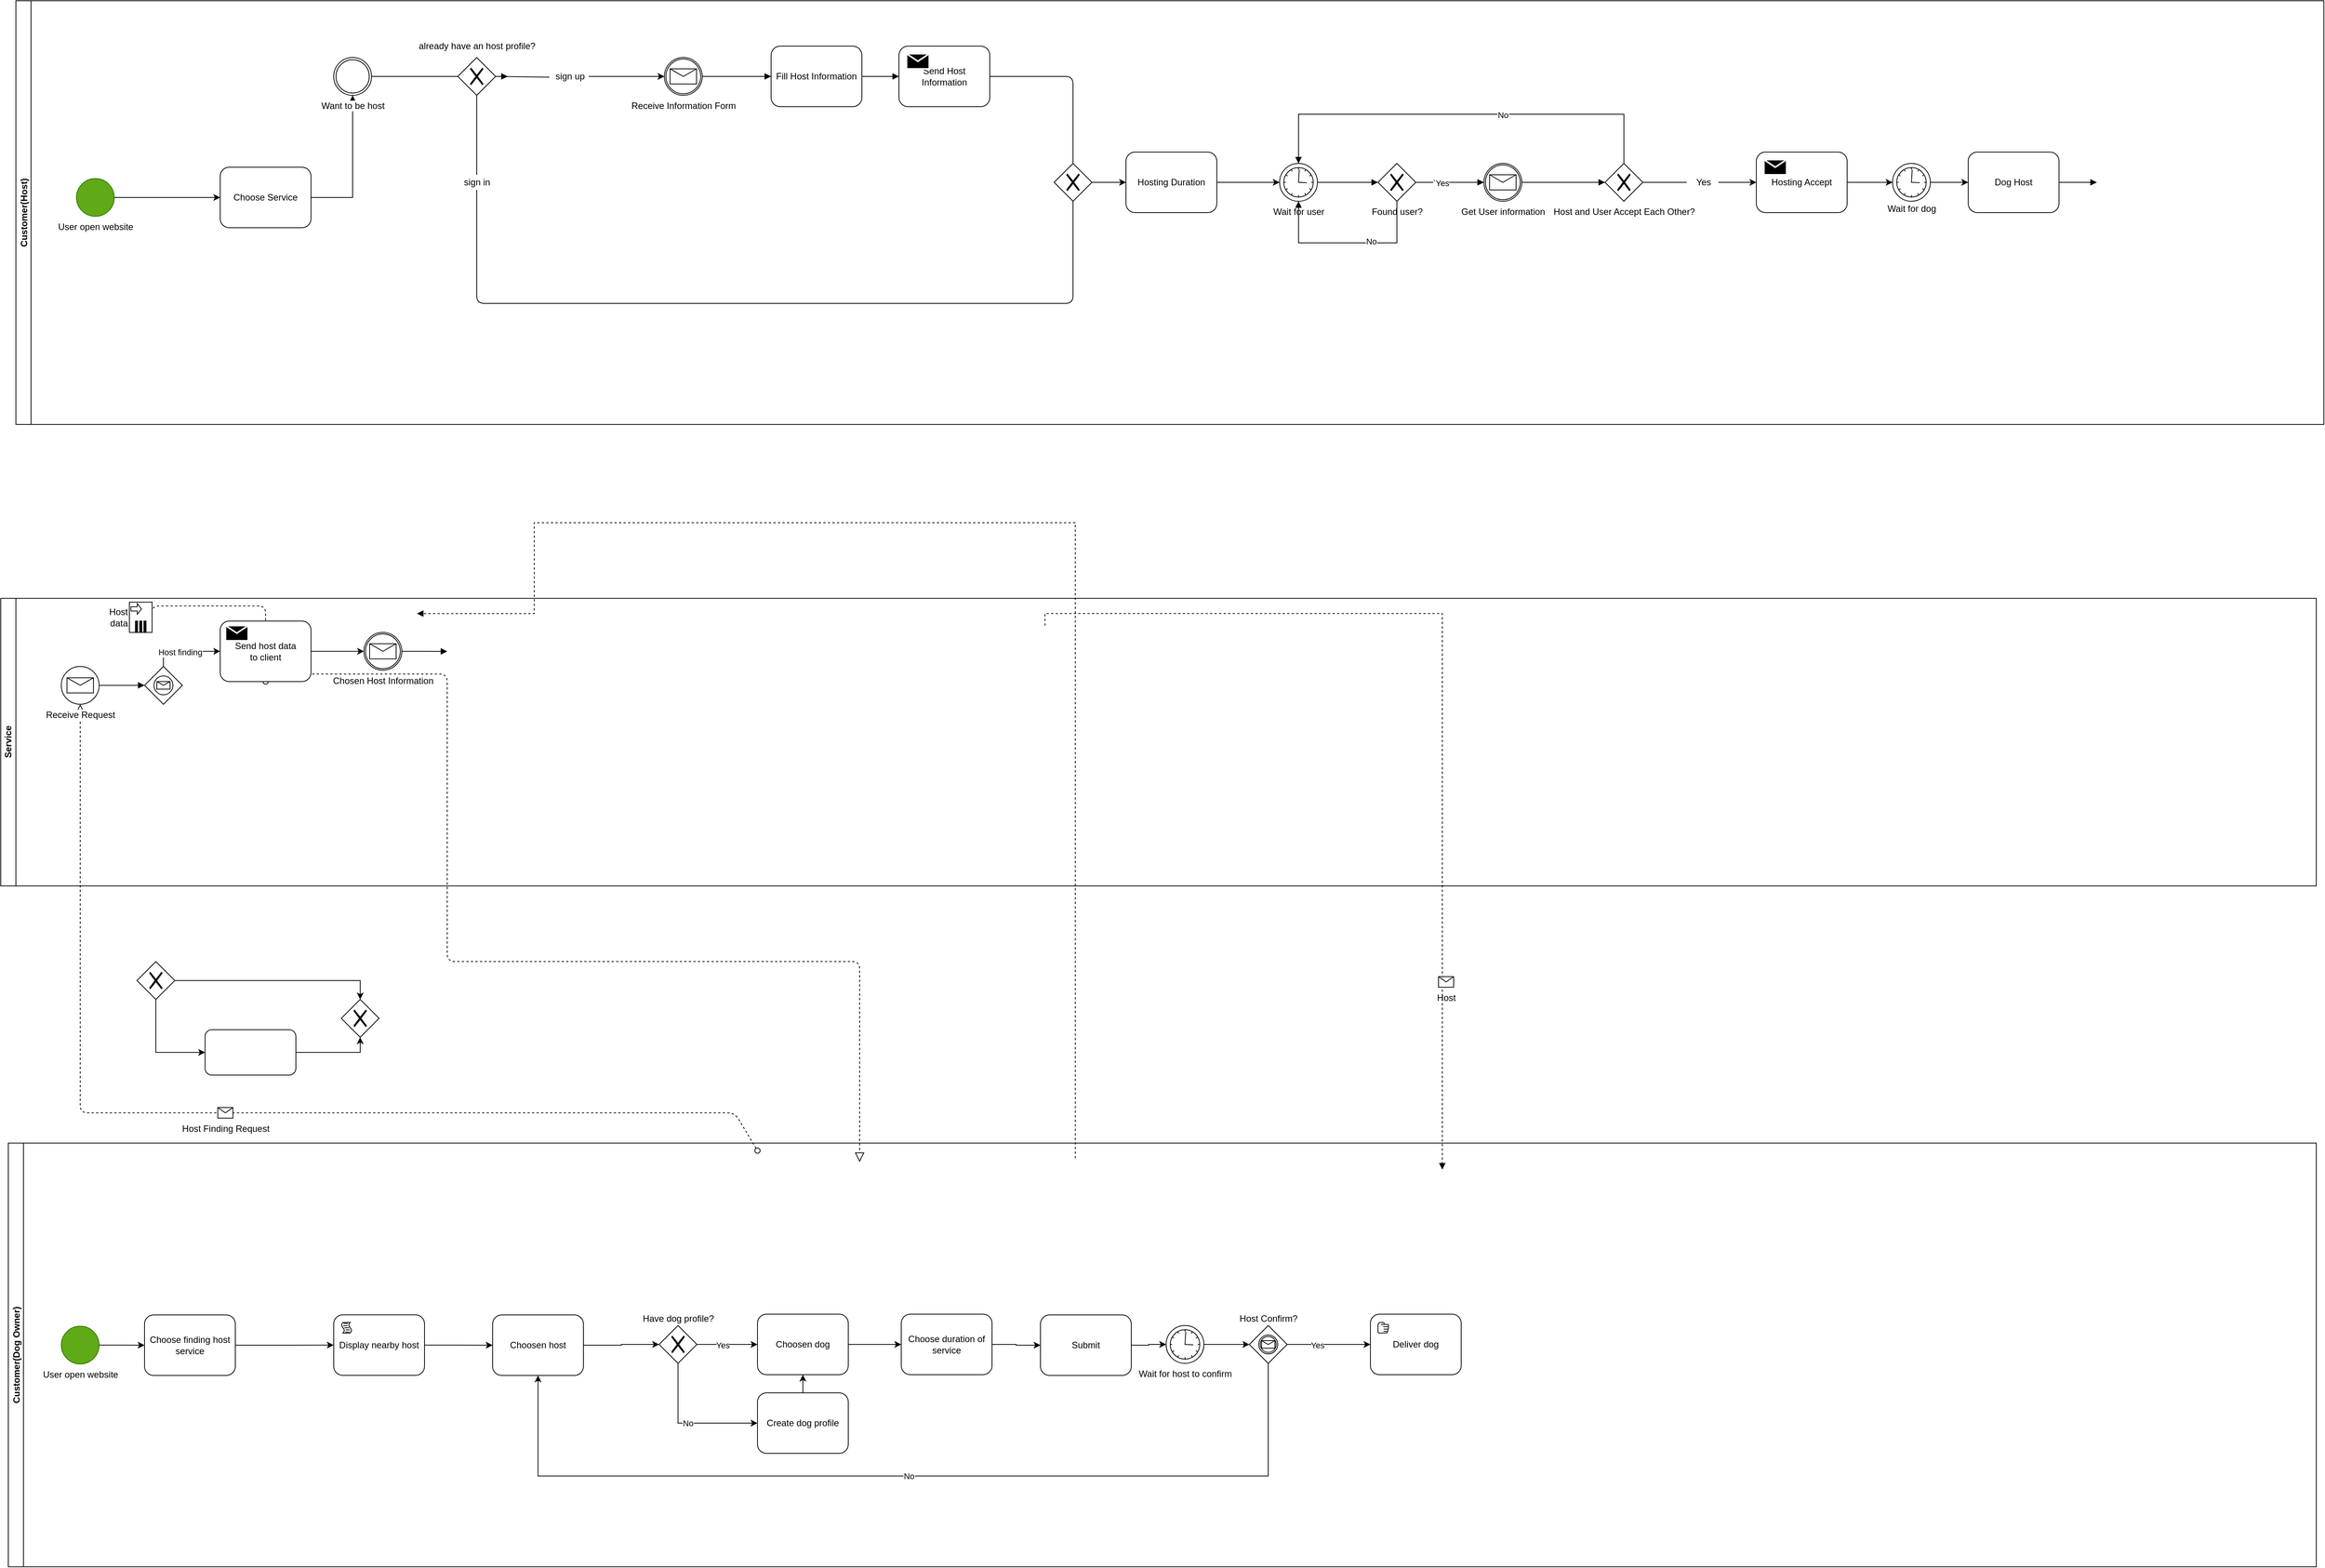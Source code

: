 <mxfile version="14.2.9" type="github">
  <diagram id="prtHgNgQTEPvFCAcTncT" name="Page-1">
    <mxGraphModel dx="865" dy="2821" grid="1" gridSize="10" guides="1" tooltips="1" connect="1" arrows="1" fold="1" page="1" pageScale="1" pageWidth="827" pageHeight="1169" math="0" shadow="0">
      <root>
        <mxCell id="0" />
        <mxCell id="1" parent="0" />
        <mxCell id="zWBF7Wv0CZKXbvyfvgMt-2" value="Customer(Dog Owner)" style="swimlane;startSize=20;horizontal=0;labelPosition=center;verticalLabelPosition=middle;align=center;verticalAlign=middle;" vertex="1" parent="1">
          <mxGeometry x="170" y="-660.14" width="3050" height="560" as="geometry" />
        </mxCell>
        <mxCell id="zWBF7Wv0CZKXbvyfvgMt-4" value="&lt;span style=&quot;&quot;&gt;User open website&lt;/span&gt;" style="shape=mxgraph.bpmn.shape;html=1;verticalLabelPosition=bottom;labelBackgroundColor=#FFFFFF;verticalAlign=top;align=center;perimeter=ellipsePerimeter;outlineConnect=0;outline=standard;symbol=general;fillColor=#60a917;strokeColor=#2D7600;" vertex="1" parent="zWBF7Wv0CZKXbvyfvgMt-2">
          <mxGeometry x="70" y="242" width="50" height="50" as="geometry" />
        </mxCell>
        <mxCell id="zWBF7Wv0CZKXbvyfvgMt-94" style="edgeStyle=orthogonalEdgeStyle;rounded=0;orthogonalLoop=1;jettySize=auto;html=1;startArrow=none;startFill=0;endArrow=block;endFill=1;entryX=0.5;entryY=0;entryDx=0;entryDy=0;" edge="1" parent="zWBF7Wv0CZKXbvyfvgMt-2" source="zWBF7Wv0CZKXbvyfvgMt-93">
          <mxGeometry relative="1" as="geometry">
            <mxPoint x="1545" y="35.0" as="targetPoint" />
            <Array as="points">
              <mxPoint x="2035" y="-70" />
              <mxPoint x="1545" y="-70" />
            </Array>
          </mxGeometry>
        </mxCell>
        <mxCell id="zWBF7Wv0CZKXbvyfvgMt-95" value="No" style="edgeLabel;html=1;align=center;verticalAlign=middle;resizable=0;points=[];" vertex="1" connectable="0" parent="zWBF7Wv0CZKXbvyfvgMt-94">
          <mxGeometry x="-0.203" y="3" relative="1" as="geometry">
            <mxPoint as="offset" />
          </mxGeometry>
        </mxCell>
        <mxCell id="zWBF7Wv0CZKXbvyfvgMt-184" style="edgeStyle=orthogonalEdgeStyle;rounded=0;orthogonalLoop=1;jettySize=auto;html=1;exitX=1;exitY=0.5;exitDx=0;exitDy=0;entryX=0;entryY=0.5;entryDx=0;entryDy=0;" edge="1" parent="zWBF7Wv0CZKXbvyfvgMt-2" source="zWBF7Wv0CZKXbvyfvgMt-153" target="zWBF7Wv0CZKXbvyfvgMt-154">
          <mxGeometry relative="1" as="geometry" />
        </mxCell>
        <mxCell id="zWBF7Wv0CZKXbvyfvgMt-153" value="Choose finding host&lt;br&gt;service" style="shape=ext;rounded=1;html=1;whiteSpace=wrap;" vertex="1" parent="zWBF7Wv0CZKXbvyfvgMt-2">
          <mxGeometry x="180" y="227.14" width="120" height="80" as="geometry" />
        </mxCell>
        <mxCell id="zWBF7Wv0CZKXbvyfvgMt-151" style="edgeStyle=orthogonalEdgeStyle;rounded=0;orthogonalLoop=1;jettySize=auto;html=1;exitX=1;exitY=0.5;exitDx=0;exitDy=0;entryX=0;entryY=0.5;entryDx=0;entryDy=0;" edge="1" parent="zWBF7Wv0CZKXbvyfvgMt-2" source="zWBF7Wv0CZKXbvyfvgMt-4" target="zWBF7Wv0CZKXbvyfvgMt-153">
          <mxGeometry relative="1" as="geometry">
            <mxPoint x="170" y="266.64" as="targetPoint" />
          </mxGeometry>
        </mxCell>
        <mxCell id="zWBF7Wv0CZKXbvyfvgMt-163" style="edgeStyle=orthogonalEdgeStyle;rounded=0;orthogonalLoop=1;jettySize=auto;html=1;exitX=1;exitY=0.5;exitDx=0;exitDy=0;entryX=0;entryY=0.5;entryDx=0;entryDy=0;" edge="1" parent="zWBF7Wv0CZKXbvyfvgMt-2" source="zWBF7Wv0CZKXbvyfvgMt-154" target="zWBF7Wv0CZKXbvyfvgMt-155">
          <mxGeometry relative="1" as="geometry" />
        </mxCell>
        <mxCell id="zWBF7Wv0CZKXbvyfvgMt-154" value="Display nearby host" style="shape=ext;rounded=1;html=1;whiteSpace=wrap;" vertex="1" parent="zWBF7Wv0CZKXbvyfvgMt-2">
          <mxGeometry x="430" y="227" width="120" height="80" as="geometry" />
        </mxCell>
        <mxCell id="zWBF7Wv0CZKXbvyfvgMt-164" style="edgeStyle=orthogonalEdgeStyle;rounded=0;orthogonalLoop=1;jettySize=auto;html=1;exitX=1;exitY=0.5;exitDx=0;exitDy=0;entryX=0;entryY=0.5;entryDx=0;entryDy=0;" edge="1" parent="zWBF7Wv0CZKXbvyfvgMt-2" source="zWBF7Wv0CZKXbvyfvgMt-155" target="zWBF7Wv0CZKXbvyfvgMt-157">
          <mxGeometry relative="1" as="geometry" />
        </mxCell>
        <mxCell id="zWBF7Wv0CZKXbvyfvgMt-155" value="Choosen host" style="shape=ext;rounded=1;html=1;whiteSpace=wrap;" vertex="1" parent="zWBF7Wv0CZKXbvyfvgMt-2">
          <mxGeometry x="640" y="227.14" width="120" height="80" as="geometry" />
        </mxCell>
        <mxCell id="zWBF7Wv0CZKXbvyfvgMt-157" value="Have dog profile?" style="shape=mxgraph.bpmn.shape;html=1;verticalLabelPosition=top;labelBackgroundColor=#ffffff;verticalAlign=bottom;align=center;perimeter=rhombusPerimeter;background=gateway;outlineConnect=0;outline=none;symbol=exclusiveGw;labelPosition=center;" vertex="1" parent="zWBF7Wv0CZKXbvyfvgMt-2">
          <mxGeometry x="860" y="241.14" width="50" height="50" as="geometry" />
        </mxCell>
        <mxCell id="zWBF7Wv0CZKXbvyfvgMt-158" value="Create dog profile" style="shape=ext;rounded=1;html=1;whiteSpace=wrap;" vertex="1" parent="zWBF7Wv0CZKXbvyfvgMt-2">
          <mxGeometry x="990" y="330.14" width="120" height="80" as="geometry" />
        </mxCell>
        <mxCell id="zWBF7Wv0CZKXbvyfvgMt-159" value="No" style="edgeStyle=orthogonalEdgeStyle;rounded=0;orthogonalLoop=1;jettySize=auto;html=1;exitX=0.5;exitY=1;exitDx=0;exitDy=0;entryX=0;entryY=0.5;entryDx=0;entryDy=0;" edge="1" parent="zWBF7Wv0CZKXbvyfvgMt-2" source="zWBF7Wv0CZKXbvyfvgMt-157" target="zWBF7Wv0CZKXbvyfvgMt-158">
          <mxGeometry relative="1" as="geometry">
            <mxPoint x="885.471" y="390.14" as="targetPoint" />
          </mxGeometry>
        </mxCell>
        <mxCell id="zWBF7Wv0CZKXbvyfvgMt-183" style="edgeStyle=orthogonalEdgeStyle;rounded=0;orthogonalLoop=1;jettySize=auto;html=1;exitX=1;exitY=0.5;exitDx=0;exitDy=0;entryX=0;entryY=0.5;entryDx=0;entryDy=0;" edge="1" parent="zWBF7Wv0CZKXbvyfvgMt-2" source="zWBF7Wv0CZKXbvyfvgMt-165" target="zWBF7Wv0CZKXbvyfvgMt-181">
          <mxGeometry relative="1" as="geometry" />
        </mxCell>
        <mxCell id="zWBF7Wv0CZKXbvyfvgMt-165" value="Choose duration of service" style="shape=ext;rounded=1;html=1;whiteSpace=wrap;" vertex="1" parent="zWBF7Wv0CZKXbvyfvgMt-2">
          <mxGeometry x="1180" y="226.14" width="120" height="80" as="geometry" />
        </mxCell>
        <mxCell id="zWBF7Wv0CZKXbvyfvgMt-160" style="edgeStyle=orthogonalEdgeStyle;rounded=0;orthogonalLoop=1;jettySize=auto;html=1;exitX=1;exitY=0.5;exitDx=0;exitDy=0;" edge="1" parent="zWBF7Wv0CZKXbvyfvgMt-2" source="zWBF7Wv0CZKXbvyfvgMt-157">
          <mxGeometry relative="1" as="geometry">
            <mxPoint x="990" y="266.14" as="targetPoint" />
          </mxGeometry>
        </mxCell>
        <mxCell id="zWBF7Wv0CZKXbvyfvgMt-161" value="Yes" style="edgeLabel;html=1;align=center;verticalAlign=middle;resizable=0;points=[];" vertex="1" connectable="0" parent="zWBF7Wv0CZKXbvyfvgMt-160">
          <mxGeometry x="-0.167" y="-1" relative="1" as="geometry">
            <mxPoint as="offset" />
          </mxGeometry>
        </mxCell>
        <mxCell id="zWBF7Wv0CZKXbvyfvgMt-170" style="edgeStyle=orthogonalEdgeStyle;rounded=0;orthogonalLoop=1;jettySize=auto;html=1;exitX=1;exitY=0.5;exitDx=0;exitDy=0;entryX=0;entryY=0.5;entryDx=0;entryDy=0;" edge="1" parent="zWBF7Wv0CZKXbvyfvgMt-2" source="zWBF7Wv0CZKXbvyfvgMt-167" target="zWBF7Wv0CZKXbvyfvgMt-172">
          <mxGeometry relative="1" as="geometry">
            <mxPoint x="1430.0" y="267.14" as="targetPoint" />
          </mxGeometry>
        </mxCell>
        <mxCell id="zWBF7Wv0CZKXbvyfvgMt-167" value="Wait for host to confirm" style="shape=mxgraph.bpmn.shape;html=1;verticalLabelPosition=bottom;labelBackgroundColor=#ffffff;verticalAlign=top;align=center;perimeter=ellipsePerimeter;outlineConnect=0;outline=standard;symbol=timer;" vertex="1" parent="zWBF7Wv0CZKXbvyfvgMt-2">
          <mxGeometry x="1530" y="241.14" width="50" height="50" as="geometry" />
        </mxCell>
        <mxCell id="zWBF7Wv0CZKXbvyfvgMt-172" value="Host Confirm?" style="shape=mxgraph.bpmn.shape;html=1;verticalLabelPosition=top;labelBackgroundColor=#ffffff;verticalAlign=bottom;align=center;perimeter=rhombusPerimeter;background=gateway;outlineConnect=0;outline=catching;symbol=message;labelPosition=center;" vertex="1" parent="zWBF7Wv0CZKXbvyfvgMt-2">
          <mxGeometry x="1640" y="241.14" width="50" height="50" as="geometry" />
        </mxCell>
        <mxCell id="zWBF7Wv0CZKXbvyfvgMt-173" value="No" style="edgeStyle=orthogonalEdgeStyle;rounded=0;orthogonalLoop=1;jettySize=auto;html=1;exitX=0.5;exitY=1;exitDx=0;exitDy=0;entryX=0.5;entryY=1;entryDx=0;entryDy=0;" edge="1" parent="zWBF7Wv0CZKXbvyfvgMt-2" source="zWBF7Wv0CZKXbvyfvgMt-172" target="zWBF7Wv0CZKXbvyfvgMt-155">
          <mxGeometry relative="1" as="geometry">
            <mxPoint x="1475" y="440.14" as="targetPoint" />
            <Array as="points">
              <mxPoint x="1665" y="440" />
              <mxPoint x="700" y="440" />
            </Array>
          </mxGeometry>
        </mxCell>
        <mxCell id="zWBF7Wv0CZKXbvyfvgMt-176" value="Deliver dog" style="shape=ext;rounded=1;html=1;whiteSpace=wrap;" vertex="1" parent="zWBF7Wv0CZKXbvyfvgMt-2">
          <mxGeometry x="1800" y="226.14" width="120" height="80" as="geometry" />
        </mxCell>
        <mxCell id="zWBF7Wv0CZKXbvyfvgMt-174" style="edgeStyle=orthogonalEdgeStyle;rounded=0;orthogonalLoop=1;jettySize=auto;html=1;exitX=1;exitY=0.5;exitDx=0;exitDy=0;entryX=0;entryY=0.5;entryDx=0;entryDy=0;" edge="1" parent="zWBF7Wv0CZKXbvyfvgMt-2" source="zWBF7Wv0CZKXbvyfvgMt-172" target="zWBF7Wv0CZKXbvyfvgMt-176">
          <mxGeometry relative="1" as="geometry">
            <mxPoint x="1600" y="266.14" as="targetPoint" />
          </mxGeometry>
        </mxCell>
        <mxCell id="zWBF7Wv0CZKXbvyfvgMt-175" value="Yes" style="edgeLabel;html=1;align=center;verticalAlign=middle;resizable=0;points=[];" vertex="1" connectable="0" parent="zWBF7Wv0CZKXbvyfvgMt-174">
          <mxGeometry x="-0.28" y="-1" relative="1" as="geometry">
            <mxPoint as="offset" />
          </mxGeometry>
        </mxCell>
        <mxCell id="zWBF7Wv0CZKXbvyfvgMt-177" value="" style="shape=mxgraph.bpmn.manual_task;html=1;outlineConnect=0;" vertex="1" parent="zWBF7Wv0CZKXbvyfvgMt-2">
          <mxGeometry x="1810" y="237.14" width="14" height="14" as="geometry" />
        </mxCell>
        <mxCell id="zWBF7Wv0CZKXbvyfvgMt-180" style="edgeStyle=orthogonalEdgeStyle;rounded=0;orthogonalLoop=1;jettySize=auto;html=1;exitX=1;exitY=0.5;exitDx=0;exitDy=0;entryX=0;entryY=0.5;entryDx=0;entryDy=0;" edge="1" parent="zWBF7Wv0CZKXbvyfvgMt-2" source="zWBF7Wv0CZKXbvyfvgMt-179" target="zWBF7Wv0CZKXbvyfvgMt-165">
          <mxGeometry relative="1" as="geometry" />
        </mxCell>
        <mxCell id="zWBF7Wv0CZKXbvyfvgMt-179" value="Choosen dog" style="shape=ext;rounded=1;html=1;whiteSpace=wrap;" vertex="1" parent="zWBF7Wv0CZKXbvyfvgMt-2">
          <mxGeometry x="990" y="226.14" width="120" height="80" as="geometry" />
        </mxCell>
        <mxCell id="zWBF7Wv0CZKXbvyfvgMt-182" style="edgeStyle=orthogonalEdgeStyle;rounded=0;orthogonalLoop=1;jettySize=auto;html=1;exitX=1;exitY=0.5;exitDx=0;exitDy=0;entryX=0;entryY=0.5;entryDx=0;entryDy=0;" edge="1" parent="zWBF7Wv0CZKXbvyfvgMt-2" source="zWBF7Wv0CZKXbvyfvgMt-181" target="zWBF7Wv0CZKXbvyfvgMt-167">
          <mxGeometry relative="1" as="geometry" />
        </mxCell>
        <mxCell id="zWBF7Wv0CZKXbvyfvgMt-181" value="Submit" style="shape=ext;rounded=1;html=1;whiteSpace=wrap;" vertex="1" parent="zWBF7Wv0CZKXbvyfvgMt-2">
          <mxGeometry x="1364" y="227.14" width="120" height="80" as="geometry" />
        </mxCell>
        <mxCell id="zWBF7Wv0CZKXbvyfvgMt-185" style="edgeStyle=orthogonalEdgeStyle;rounded=0;orthogonalLoop=1;jettySize=auto;html=1;exitX=0.5;exitY=0;exitDx=0;exitDy=0;entryX=0.5;entryY=1;entryDx=0;entryDy=0;" edge="1" parent="zWBF7Wv0CZKXbvyfvgMt-2" source="zWBF7Wv0CZKXbvyfvgMt-158" target="zWBF7Wv0CZKXbvyfvgMt-179">
          <mxGeometry relative="1" as="geometry">
            <mxPoint x="1050" y="310.14" as="targetPoint" />
          </mxGeometry>
        </mxCell>
        <mxCell id="zWBF7Wv0CZKXbvyfvgMt-186" value="" style="shape=mxgraph.bpmn.script_task;html=1;outlineConnect=0;" vertex="1" parent="zWBF7Wv0CZKXbvyfvgMt-2">
          <mxGeometry x="440" y="237.14" width="14" height="14" as="geometry" />
        </mxCell>
        <mxCell id="zWBF7Wv0CZKXbvyfvgMt-103" value="" style="startArrow=oval;startFill=0;startSize=7;endArrow=block;endFill=0;endSize=10;dashed=1;html=1;exitX=0.5;exitY=0;exitDx=0;exitDy=0;entryX=0.5;entryY=1;entryDx=0;entryDy=0;labelPosition=center;verticalLabelPosition=bottom;align=center;verticalAlign=top;" edge="1" parent="1" target="zWBF7Wv0CZKXbvyfvgMt-107">
          <mxGeometry relative="1" as="geometry">
            <mxPoint x="1160" y="-650.14" as="sourcePoint" />
            <mxPoint x="690" y="-170.14" as="targetPoint" />
            <Array as="points">
              <mxPoint x="1130" y="-700.14" />
              <mxPoint x="265" y="-700.14" />
            </Array>
          </mxGeometry>
        </mxCell>
        <mxCell id="zWBF7Wv0CZKXbvyfvgMt-104" value="Host Finding Request" style="shape=message;html=1;outlineConnect=0;labelPosition=center;verticalLabelPosition=bottom;align=center;verticalAlign=top;" vertex="1" parent="zWBF7Wv0CZKXbvyfvgMt-103">
          <mxGeometry width="20" height="14" relative="1" as="geometry">
            <mxPoint x="-10" y="-7" as="offset" />
          </mxGeometry>
        </mxCell>
        <mxCell id="zWBF7Wv0CZKXbvyfvgMt-105" value="" style="startArrow=oval;startFill=0;startSize=7;endArrow=block;endFill=0;endSize=10;dashed=1;html=1;fontColor=#000000;exitX=0.5;exitY=1;exitDx=0;exitDy=0;entryX=0.5;entryY=0;entryDx=0;entryDy=0;" edge="1" parent="1" source="zWBF7Wv0CZKXbvyfvgMt-115">
          <mxGeometry width="100" relative="1" as="geometry">
            <mxPoint x="620" y="-890.14" as="sourcePoint" />
            <mxPoint x="1295" y="-635.14" as="targetPoint" />
            <Array as="points">
              <mxPoint x="510" y="-1280.14" />
              <mxPoint x="750" y="-1280.14" />
              <mxPoint x="750" y="-980.14" />
              <mxPoint x="750" y="-900.14" />
              <mxPoint x="1295" y="-900.14" />
            </Array>
          </mxGeometry>
        </mxCell>
        <mxCell id="zWBF7Wv0CZKXbvyfvgMt-106" value="Service" style="swimlane;html=1;startSize=20;horizontal=0;" vertex="1" parent="1">
          <mxGeometry x="160" y="-1380.14" width="3060" height="380.14" as="geometry" />
        </mxCell>
        <mxCell id="zWBF7Wv0CZKXbvyfvgMt-107" value="Receive Request" style="shape=mxgraph.bpmn.shape;html=1;verticalLabelPosition=bottom;labelBackgroundColor=#FFFFFF;verticalAlign=top;align=center;perimeter=ellipsePerimeter;outlineConnect=0;outline=standard;symbol=message;" vertex="1" parent="zWBF7Wv0CZKXbvyfvgMt-106">
          <mxGeometry x="80" y="90" width="50" height="50" as="geometry" />
        </mxCell>
        <mxCell id="zWBF7Wv0CZKXbvyfvgMt-108" style="edgeStyle=orthogonalEdgeStyle;rounded=0;orthogonalLoop=1;jettySize=auto;html=1;exitX=0.5;exitY=0;exitDx=0;exitDy=0;entryX=0;entryY=0.5;entryDx=0;entryDy=0;fontColor=#000000;" edge="1" parent="zWBF7Wv0CZKXbvyfvgMt-106" source="zWBF7Wv0CZKXbvyfvgMt-112" target="zWBF7Wv0CZKXbvyfvgMt-115">
          <mxGeometry relative="1" as="geometry" />
        </mxCell>
        <mxCell id="zWBF7Wv0CZKXbvyfvgMt-109" value="Host finding" style="edgeLabel;html=1;align=center;verticalAlign=middle;resizable=0;points=[];fontColor=#000000;" connectable="0" vertex="1" parent="zWBF7Wv0CZKXbvyfvgMt-108">
          <mxGeometry x="-0.128" y="-1" relative="1" as="geometry">
            <mxPoint as="offset" />
          </mxGeometry>
        </mxCell>
        <mxCell id="zWBF7Wv0CZKXbvyfvgMt-112" value="" style="shape=mxgraph.bpmn.shape;html=1;verticalLabelPosition=bottom;labelBackgroundColor=#ffffff;verticalAlign=top;align=center;perimeter=rhombusPerimeter;background=gateway;outlineConnect=0;outline=standard;symbol=message;" vertex="1" parent="zWBF7Wv0CZKXbvyfvgMt-106">
          <mxGeometry x="190" y="90" width="50" height="50" as="geometry" />
        </mxCell>
        <mxCell id="zWBF7Wv0CZKXbvyfvgMt-113" value="" style="endArrow=block;endFill=1;endSize=6;html=1;exitX=1;exitY=0.5;exitDx=0;exitDy=0;entryX=0;entryY=0.5;entryDx=0;entryDy=0;" edge="1" parent="zWBF7Wv0CZKXbvyfvgMt-106" source="zWBF7Wv0CZKXbvyfvgMt-107" target="zWBF7Wv0CZKXbvyfvgMt-112">
          <mxGeometry width="100" relative="1" as="geometry">
            <mxPoint x="140" y="114.71" as="sourcePoint" />
            <mxPoint x="180" y="114.71" as="targetPoint" />
          </mxGeometry>
        </mxCell>
        <mxCell id="unD61fQ7snLegaBzTk5--1" style="edgeStyle=orthogonalEdgeStyle;rounded=0;orthogonalLoop=1;jettySize=auto;html=1;entryX=0;entryY=0.5;entryDx=0;entryDy=0;" edge="1" parent="zWBF7Wv0CZKXbvyfvgMt-106" source="zWBF7Wv0CZKXbvyfvgMt-115" target="zWBF7Wv0CZKXbvyfvgMt-129">
          <mxGeometry relative="1" as="geometry" />
        </mxCell>
        <mxCell id="zWBF7Wv0CZKXbvyfvgMt-115" value="Send host data&lt;br&gt;to client" style="shape=ext;rounded=1;html=1;whiteSpace=wrap;labelBackgroundColor=#FFFFFF;fontColor=#000000;" vertex="1" parent="zWBF7Wv0CZKXbvyfvgMt-106">
          <mxGeometry x="290" y="30" width="120" height="80" as="geometry" />
        </mxCell>
        <mxCell id="zWBF7Wv0CZKXbvyfvgMt-118" value="" style="shape=message;whiteSpace=wrap;html=1;outlineConnect=0;fillColor=#000000;strokeColor=#ffffff;strokeWidth=2;labelBackgroundColor=#FFFFFF;fontColor=#000000;" vertex="1" parent="zWBF7Wv0CZKXbvyfvgMt-106">
          <mxGeometry x="297" y="36" width="30" height="20" as="geometry" />
        </mxCell>
        <mxCell id="zWBF7Wv0CZKXbvyfvgMt-122" value="Host data" style="shape=note;whiteSpace=wrap;size=0;html=1;dropTarget=0;labelBackgroundColor=#FFFFFF;fontColor=#000000;labelPosition=left;verticalLabelPosition=middle;align=right;verticalAlign=middle;" vertex="1" parent="zWBF7Wv0CZKXbvyfvgMt-106">
          <mxGeometry x="170" y="5" width="30" height="40" as="geometry" />
        </mxCell>
        <mxCell id="zWBF7Wv0CZKXbvyfvgMt-123" value="" style="html=1;shape=singleArrow;arrowWidth=0.4;arrowSize=0.4;outlineConnect=0;" vertex="1" parent="zWBF7Wv0CZKXbvyfvgMt-122">
          <mxGeometry width="14" height="14" relative="1" as="geometry">
            <mxPoint x="2" y="2" as="offset" />
          </mxGeometry>
        </mxCell>
        <mxCell id="zWBF7Wv0CZKXbvyfvgMt-124" value="" style="html=1;whiteSpace=wrap;shape=parallelMarker;outlineConnect=0;labelPosition=left;verticalLabelPosition=middle;align=right;verticalAlign=middle;" vertex="1" parent="zWBF7Wv0CZKXbvyfvgMt-122">
          <mxGeometry x="0.5" y="1" width="14" height="15" relative="1" as="geometry">
            <mxPoint x="-7" y="-15" as="offset" />
          </mxGeometry>
        </mxCell>
        <mxCell id="zWBF7Wv0CZKXbvyfvgMt-125" value="" style="edgeStyle=elbowEdgeStyle;html=1;endArrow=none;elbow=vertical;fontColor=#000000;exitX=0;exitY=0;exitDx=30;exitDy=20;exitPerimeter=0;entryX=0.5;entryY=0;entryDx=0;entryDy=0;dashed=1;" edge="1" parent="zWBF7Wv0CZKXbvyfvgMt-106" source="zWBF7Wv0CZKXbvyfvgMt-122" target="zWBF7Wv0CZKXbvyfvgMt-115">
          <mxGeometry width="160" relative="1" as="geometry">
            <mxPoint x="250" y="10" as="sourcePoint" />
            <mxPoint x="350" y="18" as="targetPoint" />
            <Array as="points">
              <mxPoint x="280" y="10" />
            </Array>
          </mxGeometry>
        </mxCell>
        <mxCell id="zWBF7Wv0CZKXbvyfvgMt-129" value="Chosen Host Information" style="shape=mxgraph.bpmn.shape;html=1;verticalLabelPosition=bottom;labelBackgroundColor=#ffffff;verticalAlign=top;align=center;perimeter=ellipsePerimeter;outlineConnect=0;outline=boundInt;symbol=message;" vertex="1" parent="zWBF7Wv0CZKXbvyfvgMt-106">
          <mxGeometry x="480" y="45" width="50" height="50" as="geometry" />
        </mxCell>
        <mxCell id="zWBF7Wv0CZKXbvyfvgMt-146" style="edgeStyle=orthogonalEdgeStyle;rounded=0;orthogonalLoop=1;jettySize=auto;html=1;startArrow=none;startFill=0;endArrow=block;endFill=1;dashed=1;" edge="1" parent="1">
          <mxGeometry relative="1" as="geometry">
            <Array as="points">
              <mxPoint x="1580" y="-1480.14" />
              <mxPoint x="865" y="-1480.14" />
            </Array>
            <mxPoint x="1580" y="-640.14" as="sourcePoint" />
            <mxPoint x="710" y="-1360" as="targetPoint" />
          </mxGeometry>
        </mxCell>
        <mxCell id="zWBF7Wv0CZKXbvyfvgMt-147" style="edgeStyle=orthogonalEdgeStyle;rounded=0;orthogonalLoop=1;jettySize=auto;html=1;startArrow=none;startFill=0;endArrow=block;endFill=1;" edge="1" parent="1" source="zWBF7Wv0CZKXbvyfvgMt-129">
          <mxGeometry relative="1" as="geometry">
            <mxPoint x="750" y="-1310" as="targetPoint" />
          </mxGeometry>
        </mxCell>
        <mxCell id="zWBF7Wv0CZKXbvyfvgMt-148" style="edgeStyle=orthogonalEdgeStyle;rounded=0;orthogonalLoop=1;jettySize=auto;html=1;entryX=0.5;entryY=0;entryDx=0;entryDy=0;startArrow=none;startFill=0;endArrow=block;endFill=1;dashed=1;" edge="1" parent="1">
          <mxGeometry relative="1" as="geometry">
            <Array as="points">
              <mxPoint x="1540" y="-1360.14" />
              <mxPoint x="2065" y="-1360.14" />
            </Array>
            <mxPoint x="2065" y="-625.14" as="targetPoint" />
            <mxPoint x="1540" y="-1344.14" as="sourcePoint" />
          </mxGeometry>
        </mxCell>
        <mxCell id="zWBF7Wv0CZKXbvyfvgMt-149" value="Host" style="shape=message;html=1;outlineConnect=0;labelPosition=center;verticalLabelPosition=bottom;align=center;verticalAlign=top;" vertex="1" parent="1">
          <mxGeometry x="2060.003" y="-880.14" width="20" height="14" as="geometry" />
        </mxCell>
        <mxCell id="Tl_W29gyMfKL-6Gt1cae-1" value="Customer(Host)" style="swimlane;startSize=20;horizontal=0;labelPosition=center;verticalLabelPosition=middle;align=center;verticalAlign=middle;" vertex="1" parent="1">
          <mxGeometry x="180" y="-2170" width="3050" height="560" as="geometry" />
        </mxCell>
        <mxCell id="Tl_W29gyMfKL-6Gt1cae-2" style="edgeStyle=orthogonalEdgeStyle;rounded=0;orthogonalLoop=1;jettySize=auto;html=1;entryX=0;entryY=0.5;entryDx=0;entryDy=0;" edge="1" parent="Tl_W29gyMfKL-6Gt1cae-1" source="Tl_W29gyMfKL-6Gt1cae-3" target="Tl_W29gyMfKL-6Gt1cae-8">
          <mxGeometry relative="1" as="geometry">
            <mxPoint x="160" y="265" as="targetPoint" />
          </mxGeometry>
        </mxCell>
        <mxCell id="Tl_W29gyMfKL-6Gt1cae-3" value="&lt;span style=&quot;&quot;&gt;User open website&lt;/span&gt;" style="shape=mxgraph.bpmn.shape;html=1;verticalLabelPosition=bottom;labelBackgroundColor=#FFFFFF;verticalAlign=top;align=center;perimeter=ellipsePerimeter;outlineConnect=0;outline=standard;symbol=general;fillColor=#60a917;strokeColor=#2D7600;" vertex="1" parent="Tl_W29gyMfKL-6Gt1cae-1">
          <mxGeometry x="80" y="235" width="50" height="50" as="geometry" />
        </mxCell>
        <mxCell id="Tl_W29gyMfKL-6Gt1cae-7" style="edgeStyle=orthogonalEdgeStyle;rounded=0;orthogonalLoop=1;jettySize=auto;html=1;" edge="1" parent="Tl_W29gyMfKL-6Gt1cae-1" source="Tl_W29gyMfKL-6Gt1cae-8" target="Tl_W29gyMfKL-6Gt1cae-22">
          <mxGeometry relative="1" as="geometry">
            <mxPoint x="500" y="100" as="targetPoint" />
          </mxGeometry>
        </mxCell>
        <mxCell id="Tl_W29gyMfKL-6Gt1cae-8" value="Choose Service" style="shape=ext;rounded=1;html=1;whiteSpace=wrap;labelBackgroundColor=#FFFFFF;" vertex="1" parent="Tl_W29gyMfKL-6Gt1cae-1">
          <mxGeometry x="270" y="220" width="120" height="80" as="geometry" />
        </mxCell>
        <mxCell id="Tl_W29gyMfKL-6Gt1cae-22" value="&lt;span style=&quot;&quot;&gt;Want to be host&lt;/span&gt;" style="shape=mxgraph.bpmn.shape;html=1;verticalLabelPosition=bottom;labelBackgroundColor=#FFFFFF;verticalAlign=top;align=center;perimeter=ellipsePerimeter;outlineConnect=0;outline=throwing;symbol=general;" vertex="1" parent="Tl_W29gyMfKL-6Gt1cae-1">
          <mxGeometry x="420" y="75" width="50" height="50" as="geometry" />
        </mxCell>
        <mxCell id="Tl_W29gyMfKL-6Gt1cae-28" style="edgeStyle=none;orthogonalLoop=1;jettySize=auto;html=1;endArrow=block;endFill=1;endSize=6;" edge="1" parent="Tl_W29gyMfKL-6Gt1cae-1" source="Tl_W29gyMfKL-6Gt1cae-22">
          <mxGeometry relative="1" as="geometry">
            <mxPoint x="650" y="100" as="targetPoint" />
          </mxGeometry>
        </mxCell>
        <mxCell id="Tl_W29gyMfKL-6Gt1cae-30" style="edgeStyle=orthogonalEdgeStyle;rounded=0;orthogonalLoop=1;jettySize=auto;html=1;exitX=0.5;exitY=1;exitDx=0;exitDy=0;" edge="1" parent="Tl_W29gyMfKL-6Gt1cae-1">
          <mxGeometry relative="1" as="geometry">
            <mxPoint x="892" y="40" as="sourcePoint" />
            <mxPoint x="892" y="40" as="targetPoint" />
          </mxGeometry>
        </mxCell>
        <mxCell id="Tl_W29gyMfKL-6Gt1cae-69" style="edgeStyle=orthogonalEdgeStyle;rounded=0;orthogonalLoop=1;jettySize=auto;html=1;entryX=0;entryY=0.5;entryDx=0;entryDy=0;startArrow=none;startFill=0;endArrow=block;endFill=1;" edge="1" parent="Tl_W29gyMfKL-6Gt1cae-1" source="Tl_W29gyMfKL-6Gt1cae-70" target="Tl_W29gyMfKL-6Gt1cae-72">
          <mxGeometry relative="1" as="geometry" />
        </mxCell>
        <mxCell id="Tl_W29gyMfKL-6Gt1cae-70" value="Receive Information Form&lt;br&gt;" style="shape=mxgraph.bpmn.shape;html=1;verticalLabelPosition=bottom;labelBackgroundColor=#ffffff;verticalAlign=top;align=center;perimeter=ellipsePerimeter;outlineConnect=0;outline=catching;symbol=message;" vertex="1" parent="Tl_W29gyMfKL-6Gt1cae-1">
          <mxGeometry x="857" y="75" width="50" height="50" as="geometry" />
        </mxCell>
        <mxCell id="Tl_W29gyMfKL-6Gt1cae-71" style="edgeStyle=orthogonalEdgeStyle;rounded=0;orthogonalLoop=1;jettySize=auto;html=1;entryX=0;entryY=0.5;entryDx=0;entryDy=0;startArrow=none;startFill=0;endArrow=block;endFill=1;" edge="1" parent="Tl_W29gyMfKL-6Gt1cae-1" source="Tl_W29gyMfKL-6Gt1cae-72" target="Tl_W29gyMfKL-6Gt1cae-74">
          <mxGeometry relative="1" as="geometry" />
        </mxCell>
        <mxCell id="Tl_W29gyMfKL-6Gt1cae-72" value="Fill Host Information" style="shape=ext;rounded=1;html=1;whiteSpace=wrap;" vertex="1" parent="Tl_W29gyMfKL-6Gt1cae-1">
          <mxGeometry x="998" y="60" width="120" height="80" as="geometry" />
        </mxCell>
        <mxCell id="Tl_W29gyMfKL-6Gt1cae-74" value="Send Host Information" style="shape=ext;rounded=1;html=1;whiteSpace=wrap;labelBackgroundColor=#FFFFFF;" vertex="1" parent="Tl_W29gyMfKL-6Gt1cae-1">
          <mxGeometry x="1167" y="60" width="120" height="80" as="geometry" />
        </mxCell>
        <mxCell id="Tl_W29gyMfKL-6Gt1cae-75" value="" style="shape=message;whiteSpace=wrap;html=1;outlineConnect=0;fillColor=#000000;strokeColor=#ffffff;strokeWidth=2;" vertex="1" parent="Tl_W29gyMfKL-6Gt1cae-1">
          <mxGeometry x="1177" y="70" width="30" height="20" as="geometry" />
        </mxCell>
        <mxCell id="niJDU-_pUoM_6UWqPv8M-1" value="" style="shape=mxgraph.bpmn.shape;html=1;verticalLabelPosition=bottom;labelBackgroundColor=#ffffff;verticalAlign=top;align=center;perimeter=rhombusPerimeter;background=gateway;outlineConnect=0;outline=none;symbol=exclusiveGw;" vertex="1" parent="Tl_W29gyMfKL-6Gt1cae-1">
          <mxGeometry x="584" y="75" width="50" height="50" as="geometry" />
        </mxCell>
        <mxCell id="niJDU-_pUoM_6UWqPv8M-4" value="already have an host profile?" style="text;html=1;align=center;verticalAlign=middle;resizable=0;points=[];autosize=1;" vertex="1" parent="Tl_W29gyMfKL-6Gt1cae-1">
          <mxGeometry x="524" y="50" width="170" height="20" as="geometry" />
        </mxCell>
        <mxCell id="niJDU-_pUoM_6UWqPv8M-13" value="" style="endArrow=classic;html=1;exitX=1;exitY=0.5;exitDx=0;exitDy=0;entryX=0;entryY=0.5;entryDx=0;entryDy=0;" edge="1" parent="Tl_W29gyMfKL-6Gt1cae-1" source="niJDU-_pUoM_6UWqPv8M-10" target="Tl_W29gyMfKL-6Gt1cae-70">
          <mxGeometry width="50" height="50" relative="1" as="geometry">
            <mxPoint x="1027" y="260" as="sourcePoint" />
            <mxPoint x="1077" y="210" as="targetPoint" />
          </mxGeometry>
        </mxCell>
        <mxCell id="niJDU-_pUoM_6UWqPv8M-10" value="sign up" style="text;html=1;align=center;verticalAlign=middle;resizable=0;points=[];autosize=1;" vertex="1" parent="Tl_W29gyMfKL-6Gt1cae-1">
          <mxGeometry x="707" y="90" width="50" height="20" as="geometry" />
        </mxCell>
        <mxCell id="niJDU-_pUoM_6UWqPv8M-15" value="sign in" style="text;html=1;align=center;verticalAlign=middle;resizable=0;points=[];autosize=1;" vertex="1" parent="Tl_W29gyMfKL-6Gt1cae-1">
          <mxGeometry x="584" y="230" width="50" height="20" as="geometry" />
        </mxCell>
        <mxCell id="niJDU-_pUoM_6UWqPv8M-17" value="" style="endArrow=none;html=1;exitX=0.5;exitY=1;exitDx=0;exitDy=0;" edge="1" parent="Tl_W29gyMfKL-6Gt1cae-1" source="niJDU-_pUoM_6UWqPv8M-1" target="niJDU-_pUoM_6UWqPv8M-15">
          <mxGeometry width="50" height="50" relative="1" as="geometry">
            <mxPoint x="609" y="125" as="sourcePoint" />
            <mxPoint x="1467" y="400" as="targetPoint" />
            <Array as="points" />
          </mxGeometry>
        </mxCell>
        <mxCell id="niJDU-_pUoM_6UWqPv8M-18" value="" style="endArrow=none;html=1;exitX=1;exitY=0.5;exitDx=0;exitDy=0;entryX=-0.04;entryY=0.55;entryDx=0;entryDy=0;entryPerimeter=0;" edge="1" parent="Tl_W29gyMfKL-6Gt1cae-1" source="niJDU-_pUoM_6UWqPv8M-1" target="niJDU-_pUoM_6UWqPv8M-10">
          <mxGeometry width="50" height="50" relative="1" as="geometry">
            <mxPoint x="1027" y="260" as="sourcePoint" />
            <mxPoint x="1077" y="210" as="targetPoint" />
          </mxGeometry>
        </mxCell>
        <mxCell id="niJDU-_pUoM_6UWqPv8M-21" value="Hosting Duration" style="rounded=1;whiteSpace=wrap;html=1;" vertex="1" parent="Tl_W29gyMfKL-6Gt1cae-1">
          <mxGeometry x="1467" y="200" width="120" height="80" as="geometry" />
        </mxCell>
        <mxCell id="niJDU-_pUoM_6UWqPv8M-26" value="" style="endArrow=classic;html=1;exitX=1;exitY=0.5;exitDx=0;exitDy=0;entryX=0;entryY=0.5;entryDx=0;entryDy=0;" edge="1" parent="Tl_W29gyMfKL-6Gt1cae-1" source="niJDU-_pUoM_6UWqPv8M-21" target="niJDU-_pUoM_6UWqPv8M-36">
          <mxGeometry width="50" height="50" relative="1" as="geometry">
            <mxPoint x="1420" y="170" as="sourcePoint" />
            <mxPoint x="1670" y="240" as="targetPoint" />
          </mxGeometry>
        </mxCell>
        <mxCell id="niJDU-_pUoM_6UWqPv8M-30" value="Found user?" style="shape=mxgraph.bpmn.shape;html=1;verticalLabelPosition=bottom;labelBackgroundColor=#ffffff;verticalAlign=top;align=center;perimeter=rhombusPerimeter;background=gateway;outlineConnect=0;outline=none;symbol=exclusiveGw;" vertex="1" parent="Tl_W29gyMfKL-6Gt1cae-1">
          <mxGeometry x="1800" y="215" width="50" height="50" as="geometry" />
        </mxCell>
        <mxCell id="niJDU-_pUoM_6UWqPv8M-31" style="edgeStyle=orthogonalEdgeStyle;rounded=0;orthogonalLoop=1;jettySize=auto;html=1;entryX=0;entryY=0.5;entryDx=0;entryDy=0;startArrow=none;startFill=0;endArrow=block;endFill=1;" edge="1" parent="Tl_W29gyMfKL-6Gt1cae-1" source="niJDU-_pUoM_6UWqPv8M-32" target="niJDU-_pUoM_6UWqPv8M-35">
          <mxGeometry relative="1" as="geometry">
            <mxPoint x="2080" y="240" as="targetPoint" />
          </mxGeometry>
        </mxCell>
        <mxCell id="niJDU-_pUoM_6UWqPv8M-32" value="Get User information" style="shape=mxgraph.bpmn.shape;html=1;verticalLabelPosition=bottom;labelBackgroundColor=#ffffff;verticalAlign=top;align=center;perimeter=ellipsePerimeter;outlineConnect=0;outline=catching;symbol=message;" vertex="1" parent="Tl_W29gyMfKL-6Gt1cae-1">
          <mxGeometry x="1940" y="215" width="50" height="50" as="geometry" />
        </mxCell>
        <mxCell id="niJDU-_pUoM_6UWqPv8M-33" style="edgeStyle=orthogonalEdgeStyle;rounded=0;orthogonalLoop=1;jettySize=auto;html=1;startArrow=none;startFill=0;endArrow=block;endFill=1;entryX=0;entryY=0.5;entryDx=0;entryDy=0;" edge="1" parent="Tl_W29gyMfKL-6Gt1cae-1" source="niJDU-_pUoM_6UWqPv8M-30" target="niJDU-_pUoM_6UWqPv8M-32">
          <mxGeometry relative="1" as="geometry">
            <mxPoint x="1770" y="2410" as="targetPoint" />
          </mxGeometry>
        </mxCell>
        <mxCell id="niJDU-_pUoM_6UWqPv8M-34" value="`Yes" style="edgeLabel;html=1;align=center;verticalAlign=middle;resizable=0;points=[];" connectable="0" vertex="1" parent="niJDU-_pUoM_6UWqPv8M-33">
          <mxGeometry x="-0.248" y="-1" relative="1" as="geometry">
            <mxPoint x="-1" as="offset" />
          </mxGeometry>
        </mxCell>
        <mxCell id="niJDU-_pUoM_6UWqPv8M-35" value="Host and User Accept Each Other?" style="shape=mxgraph.bpmn.shape;html=1;verticalLabelPosition=bottom;labelBackgroundColor=#ffffff;verticalAlign=top;align=center;perimeter=rhombusPerimeter;background=gateway;outlineConnect=0;outline=none;symbol=exclusiveGw;" vertex="1" parent="Tl_W29gyMfKL-6Gt1cae-1">
          <mxGeometry x="2100" y="215" width="50" height="50" as="geometry" />
        </mxCell>
        <mxCell id="niJDU-_pUoM_6UWqPv8M-36" value="Wait for user" style="shape=mxgraph.bpmn.shape;html=1;verticalLabelPosition=bottom;labelBackgroundColor=#ffffff;verticalAlign=top;align=center;perimeter=ellipsePerimeter;outlineConnect=0;outline=eventInt;symbol=timer;" vertex="1" parent="Tl_W29gyMfKL-6Gt1cae-1">
          <mxGeometry x="1670" y="215" width="50" height="50" as="geometry" />
        </mxCell>
        <mxCell id="niJDU-_pUoM_6UWqPv8M-37" style="edgeStyle=orthogonalEdgeStyle;rounded=0;orthogonalLoop=1;jettySize=auto;html=1;entryX=0;entryY=0.5;entryDx=0;entryDy=0;startArrow=none;startFill=0;endArrow=block;endFill=1;" edge="1" parent="Tl_W29gyMfKL-6Gt1cae-1" source="niJDU-_pUoM_6UWqPv8M-36" target="niJDU-_pUoM_6UWqPv8M-30">
          <mxGeometry relative="1" as="geometry" />
        </mxCell>
        <mxCell id="niJDU-_pUoM_6UWqPv8M-38" style="edgeStyle=orthogonalEdgeStyle;rounded=0;orthogonalLoop=1;jettySize=auto;html=1;entryX=0.5;entryY=1;entryDx=0;entryDy=0;startArrow=none;startFill=0;endArrow=block;endFill=1;" edge="1" parent="Tl_W29gyMfKL-6Gt1cae-1" source="niJDU-_pUoM_6UWqPv8M-30" target="niJDU-_pUoM_6UWqPv8M-36">
          <mxGeometry relative="1" as="geometry">
            <Array as="points">
              <mxPoint x="1825" y="320" />
              <mxPoint x="1695" y="320" />
            </Array>
          </mxGeometry>
        </mxCell>
        <mxCell id="niJDU-_pUoM_6UWqPv8M-39" value="No" style="edgeLabel;html=1;align=center;verticalAlign=middle;resizable=0;points=[];" connectable="0" vertex="1" parent="niJDU-_pUoM_6UWqPv8M-38">
          <mxGeometry x="-0.255" y="-2" relative="1" as="geometry">
            <mxPoint as="offset" />
          </mxGeometry>
        </mxCell>
        <mxCell id="niJDU-_pUoM_6UWqPv8M-40" style="edgeStyle=orthogonalEdgeStyle;rounded=0;orthogonalLoop=1;jettySize=auto;html=1;startArrow=none;startFill=0;endArrow=block;endFill=1;entryX=0.5;entryY=0;entryDx=0;entryDy=0;exitX=0.5;exitY=0;exitDx=0;exitDy=0;" edge="1" parent="Tl_W29gyMfKL-6Gt1cae-1" source="niJDU-_pUoM_6UWqPv8M-35" target="niJDU-_pUoM_6UWqPv8M-36">
          <mxGeometry relative="1" as="geometry">
            <mxPoint x="2105" y="150" as="targetPoint" />
            <Array as="points">
              <mxPoint x="2125" y="150" />
              <mxPoint x="1695" y="150" />
            </Array>
          </mxGeometry>
        </mxCell>
        <mxCell id="niJDU-_pUoM_6UWqPv8M-41" value="No" style="edgeLabel;html=1;align=center;verticalAlign=middle;resizable=0;points=[];" connectable="0" vertex="1" parent="niJDU-_pUoM_6UWqPv8M-40">
          <mxGeometry x="-0.194" y="1" relative="1" as="geometry">
            <mxPoint as="offset" />
          </mxGeometry>
        </mxCell>
        <mxCell id="niJDU-_pUoM_6UWqPv8M-46" value="Hosting Accept" style="shape=ext;rounded=1;html=1;whiteSpace=wrap;labelBackgroundColor=#FFFFFF;" vertex="1" parent="Tl_W29gyMfKL-6Gt1cae-1">
          <mxGeometry x="2300" y="200" width="120" height="80" as="geometry" />
        </mxCell>
        <mxCell id="Tl_W29gyMfKL-6Gt1cae-68" value="" style="shape=message;whiteSpace=wrap;html=1;outlineConnect=0;fillColor=#000000;strokeColor=#ffffff;strokeWidth=2;" vertex="1" parent="Tl_W29gyMfKL-6Gt1cae-1">
          <mxGeometry x="2310" y="210" width="30" height="20" as="geometry" />
        </mxCell>
        <mxCell id="niJDU-_pUoM_6UWqPv8M-47" value="" style="shape=mxgraph.bpmn.shape;html=1;verticalLabelPosition=bottom;labelBackgroundColor=#ffffff;verticalAlign=top;align=center;perimeter=ellipsePerimeter;outlineConnect=0;outline=standard;symbol=timer;" vertex="1" parent="Tl_W29gyMfKL-6Gt1cae-1">
          <mxGeometry x="2480" y="215" width="50" height="50" as="geometry" />
        </mxCell>
        <mxCell id="niJDU-_pUoM_6UWqPv8M-48" value="" style="endArrow=classic;html=1;exitX=1;exitY=0.5;exitDx=0;exitDy=0;entryX=0;entryY=0.5;entryDx=0;entryDy=0;" edge="1" parent="Tl_W29gyMfKL-6Gt1cae-1" source="niJDU-_pUoM_6UWqPv8M-46" target="niJDU-_pUoM_6UWqPv8M-47">
          <mxGeometry width="50" height="50" relative="1" as="geometry">
            <mxPoint x="2400" y="110" as="sourcePoint" />
            <mxPoint x="2450" y="60" as="targetPoint" />
          </mxGeometry>
        </mxCell>
        <mxCell id="niJDU-_pUoM_6UWqPv8M-49" value="Wait for dog" style="text;html=1;align=center;verticalAlign=middle;resizable=0;points=[];autosize=1;" vertex="1" parent="Tl_W29gyMfKL-6Gt1cae-1">
          <mxGeometry x="2465" y="265" width="80" height="20" as="geometry" />
        </mxCell>
        <mxCell id="niJDU-_pUoM_6UWqPv8M-43" value="Yes" style="text;html=1;align=center;verticalAlign=middle;resizable=0;points=[];autosize=1;" vertex="1" parent="Tl_W29gyMfKL-6Gt1cae-1">
          <mxGeometry x="2210" y="230" width="40" height="20" as="geometry" />
        </mxCell>
        <mxCell id="niJDU-_pUoM_6UWqPv8M-42" value="" style="endArrow=classic;html=1;exitX=1;exitY=0.5;exitDx=0;exitDy=0;entryX=0;entryY=0.5;entryDx=0;entryDy=0;" edge="1" parent="Tl_W29gyMfKL-6Gt1cae-1" source="niJDU-_pUoM_6UWqPv8M-43" target="niJDU-_pUoM_6UWqPv8M-46">
          <mxGeometry width="50" height="50" relative="1" as="geometry">
            <mxPoint x="1940" y="170" as="sourcePoint" />
            <mxPoint x="2290" y="240" as="targetPoint" />
          </mxGeometry>
        </mxCell>
        <mxCell id="niJDU-_pUoM_6UWqPv8M-45" value="" style="endArrow=none;html=1;exitX=1;exitY=0.5;exitDx=0;exitDy=0;entryX=-0.05;entryY=0.5;entryDx=0;entryDy=0;entryPerimeter=0;" edge="1" parent="Tl_W29gyMfKL-6Gt1cae-1" source="niJDU-_pUoM_6UWqPv8M-35" target="niJDU-_pUoM_6UWqPv8M-43">
          <mxGeometry width="50" height="50" relative="1" as="geometry">
            <mxPoint x="1940" y="170" as="sourcePoint" />
            <mxPoint x="1990" y="120" as="targetPoint" />
          </mxGeometry>
        </mxCell>
        <mxCell id="niJDU-_pUoM_6UWqPv8M-51" value="Dog Host" style="shape=ext;rounded=1;html=1;whiteSpace=wrap;" vertex="1" parent="Tl_W29gyMfKL-6Gt1cae-1">
          <mxGeometry x="2580" y="200" width="120" height="80" as="geometry" />
        </mxCell>
        <mxCell id="niJDU-_pUoM_6UWqPv8M-50" value="" style="endArrow=classic;html=1;exitX=1;exitY=0.5;exitDx=0;exitDy=0;" edge="1" parent="Tl_W29gyMfKL-6Gt1cae-1" source="niJDU-_pUoM_6UWqPv8M-47" target="niJDU-_pUoM_6UWqPv8M-51">
          <mxGeometry width="50" height="50" relative="1" as="geometry">
            <mxPoint x="2140" y="210" as="sourcePoint" />
            <mxPoint x="2600" y="240" as="targetPoint" />
          </mxGeometry>
        </mxCell>
        <mxCell id="niJDU-_pUoM_6UWqPv8M-53" value="" style="endArrow=block;endFill=1;endSize=6;html=1;entryX=0;entryY=0.5;entryDx=0;entryDy=0;exitX=1;exitY=0.5;exitDx=0;exitDy=0;" edge="1" parent="Tl_W29gyMfKL-6Gt1cae-1" source="niJDU-_pUoM_6UWqPv8M-51">
          <mxGeometry width="100" relative="1" as="geometry">
            <mxPoint x="2510" y="190" as="sourcePoint" />
            <mxPoint x="2750" y="240" as="targetPoint" />
          </mxGeometry>
        </mxCell>
        <mxCell id="niJDU-_pUoM_6UWqPv8M-56" value="" style="shape=mxgraph.bpmn.shape;html=1;verticalLabelPosition=bottom;labelBackgroundColor=#ffffff;verticalAlign=top;align=center;perimeter=rhombusPerimeter;background=gateway;outlineConnect=0;outline=none;symbol=exclusiveGw;" vertex="1" parent="Tl_W29gyMfKL-6Gt1cae-1">
          <mxGeometry x="1372" y="215" width="50" height="50" as="geometry" />
        </mxCell>
        <mxCell id="niJDU-_pUoM_6UWqPv8M-25" value="" style="endArrow=classic;html=1;entryX=0;entryY=0.5;entryDx=0;entryDy=0;exitX=1;exitY=0.5;exitDx=0;exitDy=0;" edge="1" parent="Tl_W29gyMfKL-6Gt1cae-1" source="niJDU-_pUoM_6UWqPv8M-56" target="niJDU-_pUoM_6UWqPv8M-21">
          <mxGeometry width="50" height="50" relative="1" as="geometry">
            <mxPoint x="1420" y="240" as="sourcePoint" />
            <mxPoint x="1557" y="120" as="targetPoint" />
          </mxGeometry>
        </mxCell>
        <mxCell id="niJDU-_pUoM_6UWqPv8M-24" value="" style="endArrow=none;html=1;exitX=1;exitY=0.5;exitDx=0;exitDy=0;entryX=0.5;entryY=0;entryDx=0;entryDy=0;" edge="1" parent="Tl_W29gyMfKL-6Gt1cae-1" source="Tl_W29gyMfKL-6Gt1cae-74" target="niJDU-_pUoM_6UWqPv8M-56">
          <mxGeometry width="50" height="50" relative="1" as="geometry">
            <mxPoint x="1507" y="170" as="sourcePoint" />
            <mxPoint x="1397" y="210" as="targetPoint" />
            <Array as="points">
              <mxPoint x="1397" y="100" />
            </Array>
          </mxGeometry>
        </mxCell>
        <mxCell id="niJDU-_pUoM_6UWqPv8M-3" value="" style="endArrow=none;html=1;exitX=0.5;exitY=1;exitDx=0;exitDy=0;entryX=0.5;entryY=1;entryDx=0;entryDy=0;" edge="1" parent="Tl_W29gyMfKL-6Gt1cae-1" source="niJDU-_pUoM_6UWqPv8M-15" target="niJDU-_pUoM_6UWqPv8M-56">
          <mxGeometry width="50" height="50" relative="1" as="geometry">
            <mxPoint x="957" y="160" as="sourcePoint" />
            <mxPoint x="1397" y="290" as="targetPoint" />
            <Array as="points">
              <mxPoint x="609" y="400" />
              <mxPoint x="1397" y="400" />
            </Array>
          </mxGeometry>
        </mxCell>
        <mxCell id="Tl_W29gyMfKL-6Gt1cae-107" style="edgeStyle=orthogonalEdgeStyle;rounded=0;orthogonalLoop=1;jettySize=auto;html=1;entryX=0.5;entryY=1;entryDx=0;entryDy=0;" edge="1" parent="1" source="Tl_W29gyMfKL-6Gt1cae-102" target="Tl_W29gyMfKL-6Gt1cae-106">
          <mxGeometry relative="1" as="geometry" />
        </mxCell>
        <mxCell id="Tl_W29gyMfKL-6Gt1cae-102" value="" style="rounded=1;whiteSpace=wrap;html=1;" vertex="1" parent="1">
          <mxGeometry x="430" y="-810" width="120" height="60" as="geometry" />
        </mxCell>
        <mxCell id="Tl_W29gyMfKL-6Gt1cae-104" style="edgeStyle=orthogonalEdgeStyle;rounded=0;orthogonalLoop=1;jettySize=auto;html=1;entryX=0;entryY=0.5;entryDx=0;entryDy=0;" edge="1" parent="1" source="Tl_W29gyMfKL-6Gt1cae-103" target="Tl_W29gyMfKL-6Gt1cae-102">
          <mxGeometry relative="1" as="geometry">
            <Array as="points">
              <mxPoint x="365" y="-780" />
            </Array>
          </mxGeometry>
        </mxCell>
        <mxCell id="Tl_W29gyMfKL-6Gt1cae-105" style="edgeStyle=orthogonalEdgeStyle;rounded=0;orthogonalLoop=1;jettySize=auto;html=1;entryX=0.5;entryY=0;entryDx=0;entryDy=0;" edge="1" parent="1" source="Tl_W29gyMfKL-6Gt1cae-103" target="Tl_W29gyMfKL-6Gt1cae-106">
          <mxGeometry relative="1" as="geometry">
            <mxPoint x="590" y="-875" as="targetPoint" />
          </mxGeometry>
        </mxCell>
        <mxCell id="Tl_W29gyMfKL-6Gt1cae-103" value="" style="shape=mxgraph.bpmn.shape;html=1;verticalLabelPosition=bottom;labelBackgroundColor=#ffffff;verticalAlign=top;align=center;perimeter=rhombusPerimeter;background=gateway;outlineConnect=0;outline=none;symbol=exclusiveGw;" vertex="1" parent="1">
          <mxGeometry x="340" y="-900" width="50" height="50" as="geometry" />
        </mxCell>
        <mxCell id="Tl_W29gyMfKL-6Gt1cae-106" value="" style="shape=mxgraph.bpmn.shape;html=1;verticalLabelPosition=bottom;labelBackgroundColor=#ffffff;verticalAlign=top;align=center;perimeter=rhombusPerimeter;background=gateway;outlineConnect=0;outline=none;symbol=exclusiveGw;" vertex="1" parent="1">
          <mxGeometry x="610" y="-850" width="50" height="50" as="geometry" />
        </mxCell>
      </root>
    </mxGraphModel>
  </diagram>
</mxfile>
